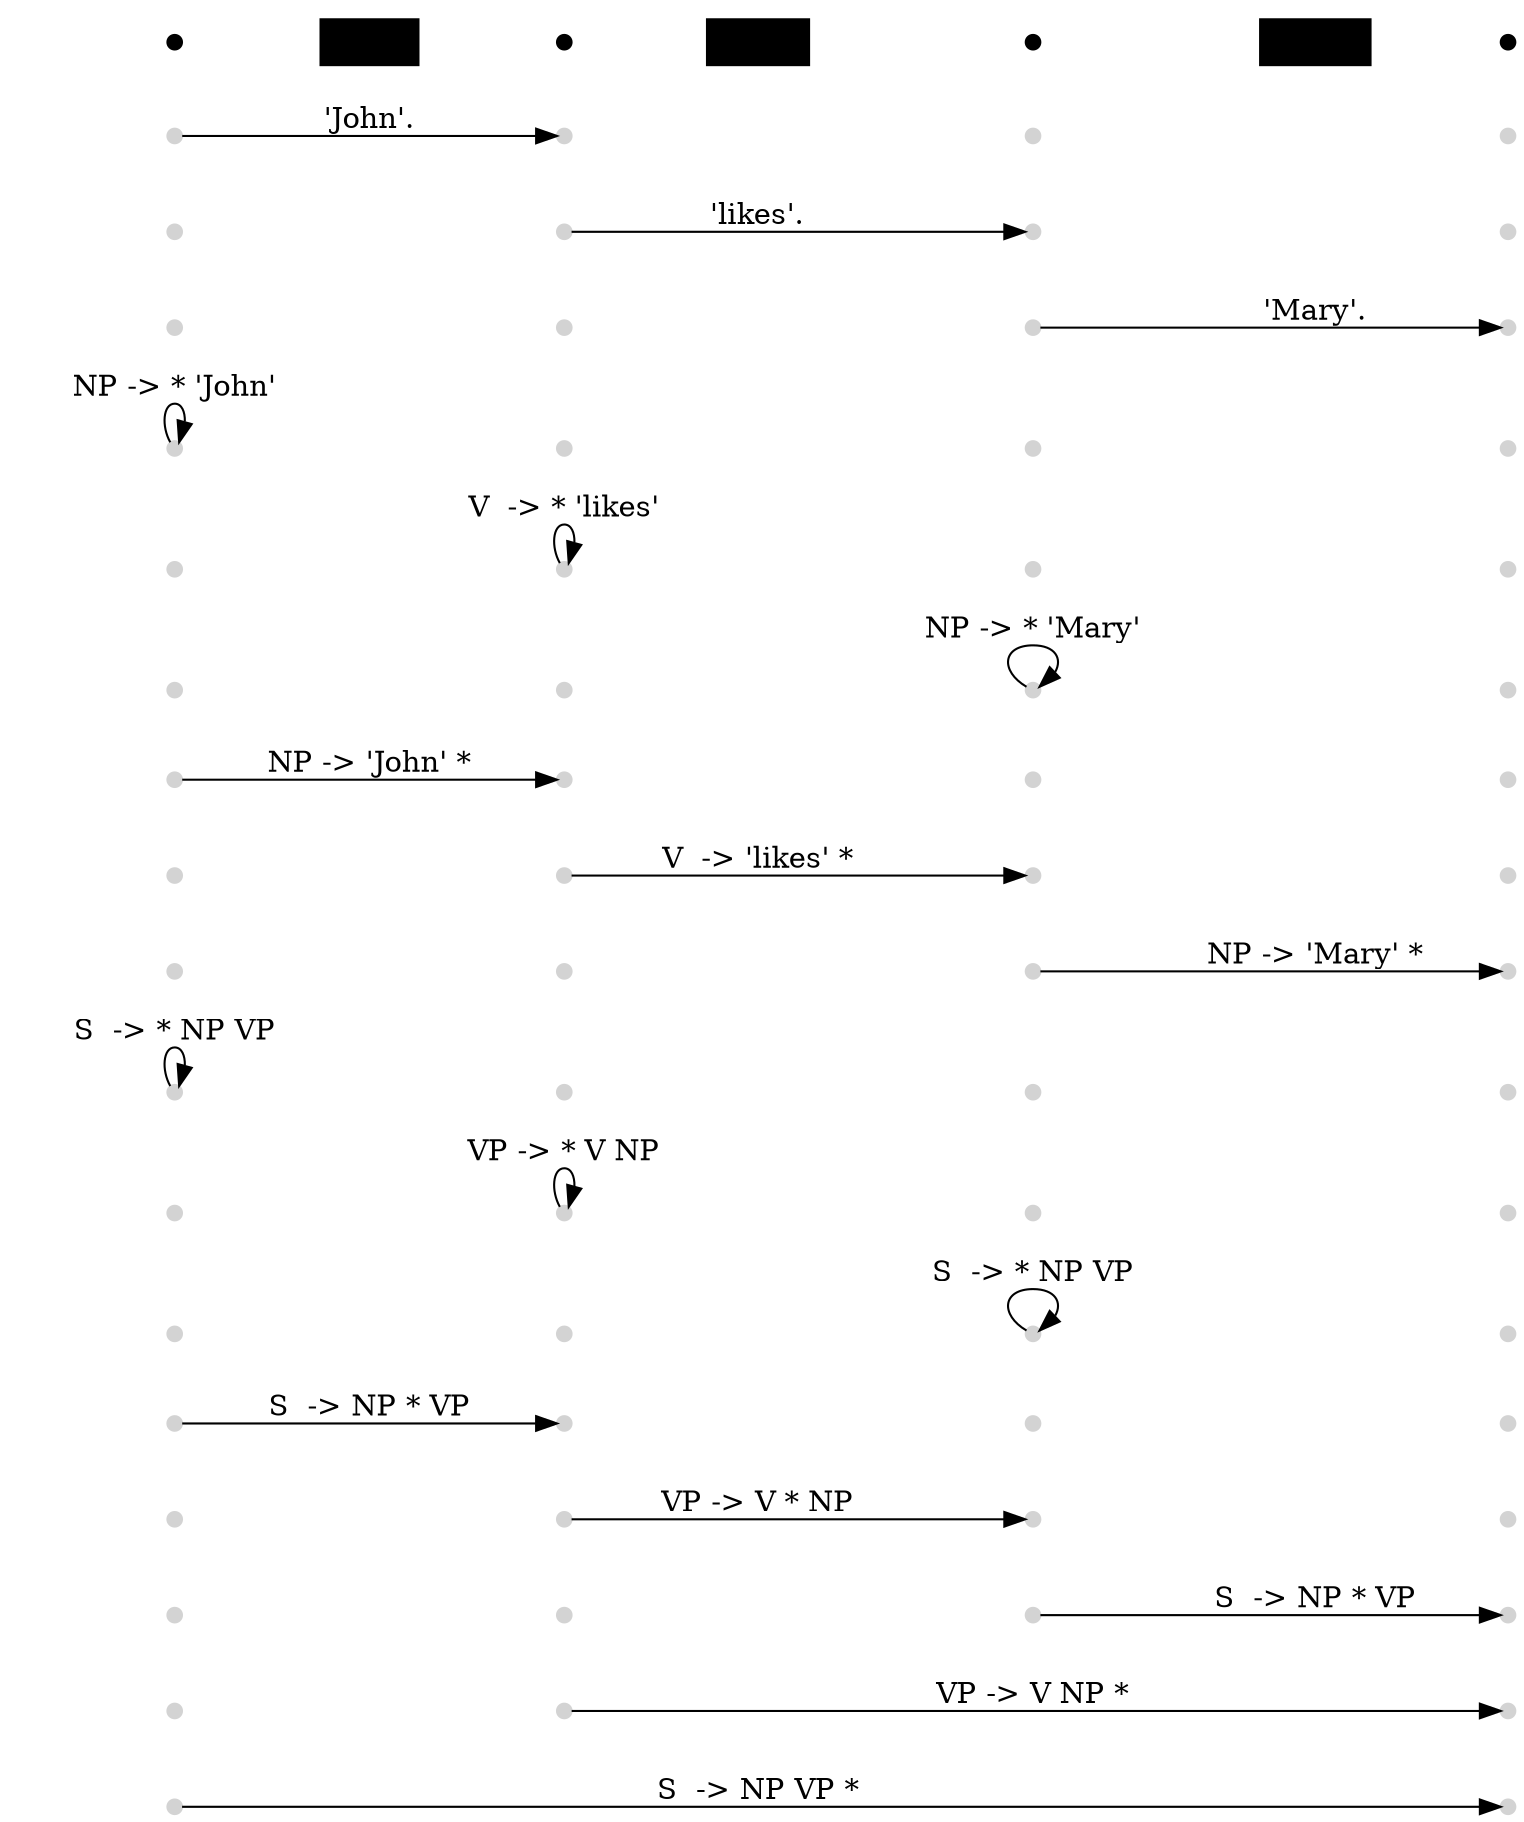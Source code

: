 digraph nltk_chart {
  rankdir=LR;
  node [height=0.1,width=0.1];
  node [style=filled, color="lightgray"];
  0000.0017 [label=""];
  0003.0017 [label=""];
  0000.0016 [label=""];
  0001.0016 [label=""];
  0003.0016 [label=""];
  0000.0015 [label=""];
  0001.0015 [label=""];
  0002.0015 [label=""];
  0003.0015 [label=""];
  0000.0014 [label=""];
  0001.0014 [label=""];
  0002.0014 [label=""];
  0003.0014 [label=""];
  0000.0013 [label=""];
  0001.0013 [label=""];
  0002.0013 [label=""];
  0003.0013 [label=""];
  0000.0012 [label=""];
  0001.0012 [label=""];
  0002.0012 [label=""];
  0003.0012 [label=""];
  0000.0011 [label=""];
  0001.0011 [label=""];
  0002.0011 [label=""];
  0003.0011 [label=""];
  0000.0010 [label=""];
  0001.0010 [label=""];
  0002.0010 [label=""];
  0003.0010 [label=""];
  0000.0009 [label=""];
  0001.0009 [label=""];
  0002.0009 [label=""];
  0003.0009 [label=""];
  0000.0008 [label=""];
  0001.0008 [label=""];
  0002.0008 [label=""];
  0003.0008 [label=""];
  0000.0007 [label=""];
  0001.0007 [label=""];
  0002.0007 [label=""];
  0003.0007 [label=""];
  0000.0006 [label=""];
  0001.0006 [label=""];
  0002.0006 [label=""];
  0003.0006 [label=""];
  0000.0005 [label=""];
  0001.0005 [label=""];
  0002.0005 [label=""];
  0003.0005 [label=""];
  0000.0004 [label=""];
  0001.0004 [label=""];
  0002.0004 [label=""];
  0003.0004 [label=""];
  0000.0003 [label=""];
  0001.0003 [label=""];
  0002.0003 [label=""];
  0003.0003 [label=""];
  0000.0002 [label=""];
  0001.0002 [label=""];
  0002.0002 [label=""];
  0003.0002 [label=""];
  0000.0001 [label=""];
  0001.0001 [label=""];
  0002.0001 [label=""];
  0003.0001 [label=""];
  node [style=filled, color="black"];
  0000.0000 [label=""];
  0001.0000 [label=""];
  0002.0000 [label=""];
  0003.0000 [label=""];
  x [style=invis]; x->0000.0000 [style=invis];
  {rank=same; 0000.0000 0000.0001 0000.0002 0000.0003 0000.0004 0000.0005 0000.0006 0000.0007 0000.0008 0000.0009 0000.0010 0000.0011 0000.0012 0000.0013 0000.0014 0000.0015 0000.0016 0000.0017}
  {rank=same; 0001.0000 0001.0001 0001.0002 0001.0003 0001.0004 0001.0005 0001.0006 0001.0007 0001.0008 0001.0009 0001.0010 0001.0011 0001.0012 0001.0013 0001.0014 0001.0015 0001.0016}
  {rank=same; 0002.0000 0002.0001 0002.0002 0002.0003 0002.0004 0002.0005 0002.0006 0002.0007 0002.0008 0002.0009 0002.0010 0002.0011 0002.0012 0002.0013 0002.0014 0002.0015}
  {rank=same; 0003.0000 0003.0001 0003.0002 0003.0003 0003.0004 0003.0005 0003.0006 0003.0007 0003.0008 0003.0009 0003.0010 0003.0011 0003.0012 0003.0013 0003.0014 0003.0015 0003.0016 0003.0017}
  edge [style=invis, weight=100];
  node [shape=plaintext]
  0000.0000->John->0001.0000->likes->0002.0000->Mary->0003.0000;

  edge [style=solid, weight=1];
  0000.0001 -> 0001.0001 [label="'John'."];
  0001.0001 -> 0002.0001 [style="invis"];
  0002.0001 -> 0003.0001 [style="invis"];
  0000.0002 -> 0001.0002 [style="invis"];
  0001.0002 -> 0002.0002 [label="'likes'."];
  0002.0002 -> 0003.0002 [style="invis"];
  0000.0003 -> 0001.0003 [style="invis"];
  0001.0003 -> 0002.0003 [style="invis"];
  0002.0003 -> 0003.0003 [label="'Mary'."];
  0000.0004 -> 0000.0004 [label="NP -> * 'John'"];
  0000.0004 -> 0001.0004 [style="invis"];
  0001.0004 -> 0002.0004 [style="invis"];
  0002.0004 -> 0003.0004 [style="invis"];
  0000.0005 -> 0001.0005 [style="invis"];
  0001.0005 -> 0001.0005 [label="V  -> * 'likes'"];
  0001.0005 -> 0002.0005 [style="invis"];
  0002.0005 -> 0003.0005 [style="invis"];
  0000.0006 -> 0001.0006 [style="invis"];
  0001.0006 -> 0002.0006 [style="invis"];
  0002.0006 -> 0002.0006 [label="NP -> * 'Mary'"];
  0002.0006 -> 0003.0006 [style="invis"];
  0000.0007 -> 0001.0007 [label="NP -> 'John' *"];
  0001.0007 -> 0002.0007 [style="invis"];
  0002.0007 -> 0003.0007 [style="invis"];
  0000.0008 -> 0001.0008 [style="invis"];
  0001.0008 -> 0002.0008 [label="V  -> 'likes' *"];
  0002.0008 -> 0003.0008 [style="invis"];
  0000.0009 -> 0001.0009 [style="invis"];
  0001.0009 -> 0002.0009 [style="invis"];
  0002.0009 -> 0003.0009 [label="NP -> 'Mary' *"];
  0000.0010 -> 0000.0010 [label="S  -> * NP VP"];
  0000.0010 -> 0001.0010 [style="invis"];
  0001.0010 -> 0002.0010 [style="invis"];
  0002.0010 -> 0003.0010 [style="invis"];
  0000.0011 -> 0001.0011 [style="invis"];
  0001.0011 -> 0001.0011 [label="VP -> * V NP"];
  0001.0011 -> 0002.0011 [style="invis"];
  0002.0011 -> 0003.0011 [style="invis"];
  0000.0012 -> 0001.0012 [style="invis"];
  0001.0012 -> 0002.0012 [style="invis"];
  0002.0012 -> 0002.0012 [label="S  -> * NP VP"];
  0002.0012 -> 0003.0012 [style="invis"];
  0000.0013 -> 0001.0013 [label="S  -> NP * VP"];
  0001.0013 -> 0002.0013 [style="invis"];
  0002.0013 -> 0003.0013 [style="invis"];
  0000.0014 -> 0001.0014 [style="invis"];
  0001.0014 -> 0002.0014 [label="VP -> V * NP"];
  0002.0014 -> 0003.0014 [style="invis"];
  0000.0015 -> 0001.0015 [style="invis"];
  0001.0015 -> 0002.0015 [style="invis"];
  0002.0015 -> 0003.0015 [label="S  -> NP * VP"];
  0000.0016 -> 0001.0016 [style="invis"];
  0001.0016 -> 0003.0016 [label="VP -> V NP *"];
  0000.0017 -> 0003.0017 [label="S  -> NP VP *"];
}
